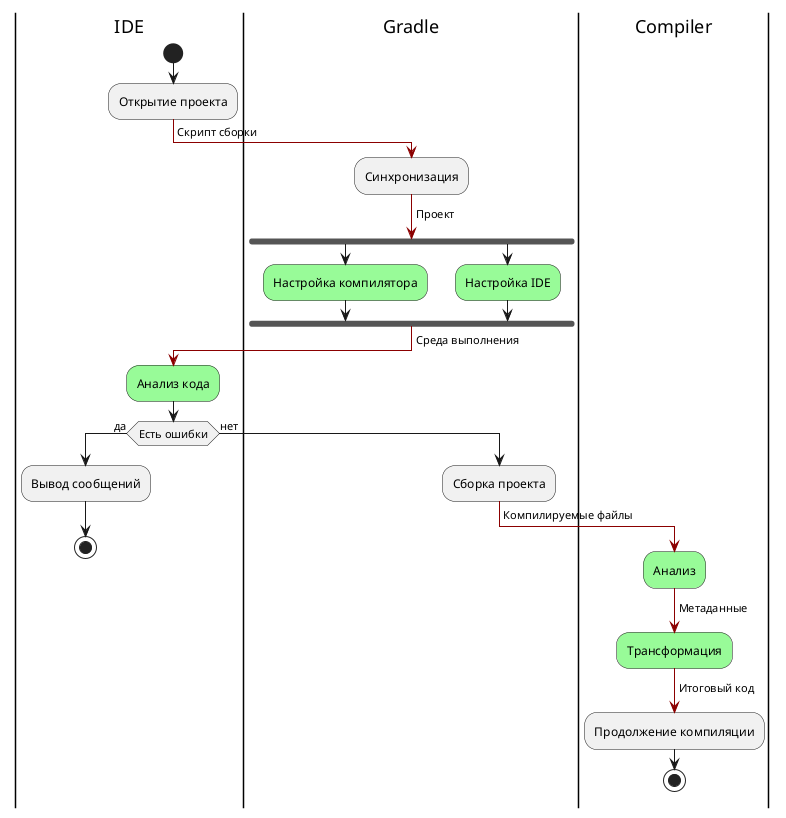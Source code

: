 @startuml
|IDE|
start
:Открытие проекта;
-[#darkred]-> Скрипт сборки;
|Gradle|
:Синхронизация;
-[#darkred]-> Проект;
fork
#palegreen:Настройка компилятора;
forkagain
#palegreen:Настройка IDE;
endfork
|IDE|
-[#darkred]-> Среда выполнения;
#palegreen:Анализ кода;
if (Есть ошибки) then (да)
    :Вывод сообщений;
    stop
else (нет)
    |Gradle|
    :Сборка проекта;
    -[#darkred]-> Компилируемые файлы;
    |Compiler|
    #palegreen:Анализ;
    -[#darkred]-> Метаданные;
    #palegreen:Трансформация;
    -[#darkred]-> Итоговый код;
    :Продолжение компиляции;
    stop
endif
@enduml
